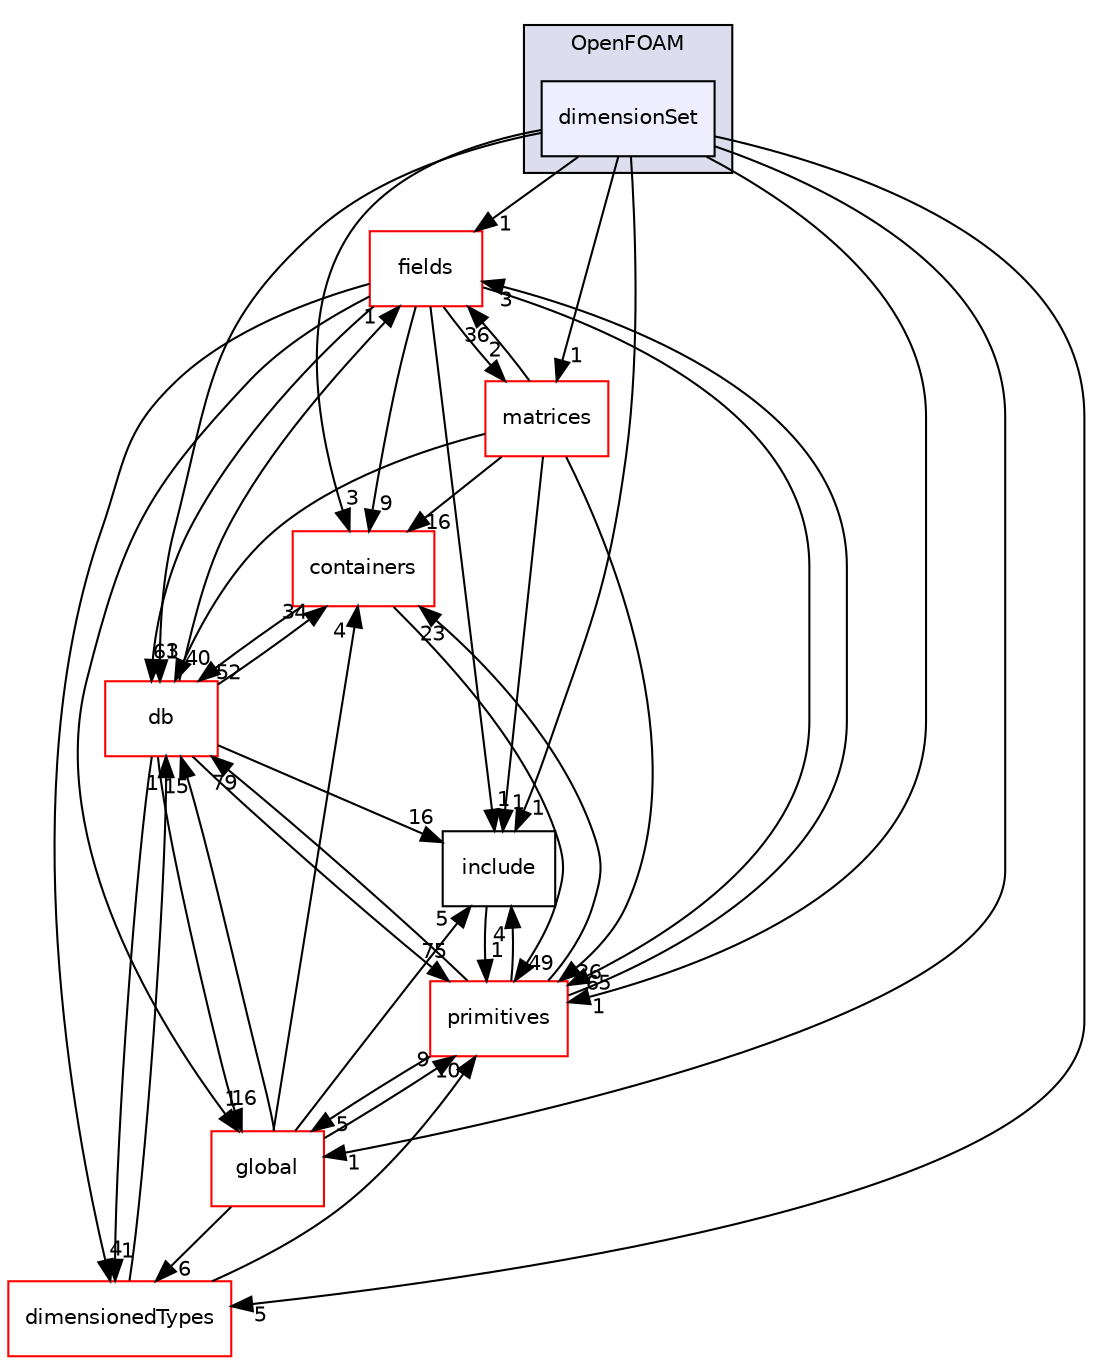 digraph "src/OpenFOAM/dimensionSet" {
  bgcolor=transparent;
  compound=true
  node [ fontsize="10", fontname="Helvetica"];
  edge [ labelfontsize="10", labelfontname="Helvetica"];
  subgraph clusterdir_c5473ff19b20e6ec4dfe5c310b3778a8 {
    graph [ bgcolor="#ddddee", pencolor="black", label="OpenFOAM" fontname="Helvetica", fontsize="10", URL="dir_c5473ff19b20e6ec4dfe5c310b3778a8.html"]
  dir_ddfbc8513dac5f891eeb54fd21e599df [shape=box, label="dimensionSet", style="filled", fillcolor="#eeeeff", pencolor="black", URL="dir_ddfbc8513dac5f891eeb54fd21e599df.html"];
  }
  dir_962442b8f989d5529fab5e0f0e4ffb74 [shape=box label="fields" color="red" URL="dir_962442b8f989d5529fab5e0f0e4ffb74.html"];
  dir_19d0872053bde092be81d7fe3f56cbf7 [shape=box label="containers" color="red" URL="dir_19d0872053bde092be81d7fe3f56cbf7.html"];
  dir_b07477ab37bc0cd7eb28fb569c691c21 [shape=box label="matrices" color="red" URL="dir_b07477ab37bc0cd7eb28fb569c691c21.html"];
  dir_d4979fdf35c07e0caec68718d229a4b4 [shape=box label="dimensionedTypes" color="red" URL="dir_d4979fdf35c07e0caec68718d229a4b4.html"];
  dir_63c634f7a7cfd679ac26c67fb30fc32f [shape=box label="db" color="red" URL="dir_63c634f7a7cfd679ac26c67fb30fc32f.html"];
  dir_8583492183f4d27c76555f8f333dd07b [shape=box label="global" color="red" URL="dir_8583492183f4d27c76555f8f333dd07b.html"];
  dir_3e50f45338116b169052b428016851aa [shape=box label="primitives" color="red" URL="dir_3e50f45338116b169052b428016851aa.html"];
  dir_e954e9f5966bc1c681a414ec8bd0ee15 [shape=box label="include" URL="dir_e954e9f5966bc1c681a414ec8bd0ee15.html"];
  dir_962442b8f989d5529fab5e0f0e4ffb74->dir_19d0872053bde092be81d7fe3f56cbf7 [headlabel="9", labeldistance=1.5 headhref="dir_002052_001932.html"];
  dir_962442b8f989d5529fab5e0f0e4ffb74->dir_b07477ab37bc0cd7eb28fb569c691c21 [headlabel="2", labeldistance=1.5 headhref="dir_002052_002168.html"];
  dir_962442b8f989d5529fab5e0f0e4ffb74->dir_d4979fdf35c07e0caec68718d229a4b4 [headlabel="4", labeldistance=1.5 headhref="dir_002052_002044.html"];
  dir_962442b8f989d5529fab5e0f0e4ffb74->dir_63c634f7a7cfd679ac26c67fb30fc32f [headlabel="61", labeldistance=1.5 headhref="dir_002052_001983.html"];
  dir_962442b8f989d5529fab5e0f0e4ffb74->dir_8583492183f4d27c76555f8f333dd07b [headlabel="1", labeldistance=1.5 headhref="dir_002052_002128.html"];
  dir_962442b8f989d5529fab5e0f0e4ffb74->dir_3e50f45338116b169052b428016851aa [headlabel="65", labeldistance=1.5 headhref="dir_002052_002355.html"];
  dir_962442b8f989d5529fab5e0f0e4ffb74->dir_e954e9f5966bc1c681a414ec8bd0ee15 [headlabel="1", labeldistance=1.5 headhref="dir_002052_002150.html"];
  dir_19d0872053bde092be81d7fe3f56cbf7->dir_63c634f7a7cfd679ac26c67fb30fc32f [headlabel="52", labeldistance=1.5 headhref="dir_001932_001983.html"];
  dir_19d0872053bde092be81d7fe3f56cbf7->dir_3e50f45338116b169052b428016851aa [headlabel="49", labeldistance=1.5 headhref="dir_001932_002355.html"];
  dir_b07477ab37bc0cd7eb28fb569c691c21->dir_962442b8f989d5529fab5e0f0e4ffb74 [headlabel="36", labeldistance=1.5 headhref="dir_002168_002052.html"];
  dir_b07477ab37bc0cd7eb28fb569c691c21->dir_19d0872053bde092be81d7fe3f56cbf7 [headlabel="16", labeldistance=1.5 headhref="dir_002168_001932.html"];
  dir_b07477ab37bc0cd7eb28fb569c691c21->dir_63c634f7a7cfd679ac26c67fb30fc32f [headlabel="40", labeldistance=1.5 headhref="dir_002168_001983.html"];
  dir_b07477ab37bc0cd7eb28fb569c691c21->dir_3e50f45338116b169052b428016851aa [headlabel="26", labeldistance=1.5 headhref="dir_002168_002355.html"];
  dir_b07477ab37bc0cd7eb28fb569c691c21->dir_e954e9f5966bc1c681a414ec8bd0ee15 [headlabel="1", labeldistance=1.5 headhref="dir_002168_002150.html"];
  dir_ddfbc8513dac5f891eeb54fd21e599df->dir_962442b8f989d5529fab5e0f0e4ffb74 [headlabel="1", labeldistance=1.5 headhref="dir_002051_002052.html"];
  dir_ddfbc8513dac5f891eeb54fd21e599df->dir_19d0872053bde092be81d7fe3f56cbf7 [headlabel="3", labeldistance=1.5 headhref="dir_002051_001932.html"];
  dir_ddfbc8513dac5f891eeb54fd21e599df->dir_b07477ab37bc0cd7eb28fb569c691c21 [headlabel="1", labeldistance=1.5 headhref="dir_002051_002168.html"];
  dir_ddfbc8513dac5f891eeb54fd21e599df->dir_d4979fdf35c07e0caec68718d229a4b4 [headlabel="5", labeldistance=1.5 headhref="dir_002051_002044.html"];
  dir_ddfbc8513dac5f891eeb54fd21e599df->dir_63c634f7a7cfd679ac26c67fb30fc32f [headlabel="3", labeldistance=1.5 headhref="dir_002051_001983.html"];
  dir_ddfbc8513dac5f891eeb54fd21e599df->dir_8583492183f4d27c76555f8f333dd07b [headlabel="1", labeldistance=1.5 headhref="dir_002051_002128.html"];
  dir_ddfbc8513dac5f891eeb54fd21e599df->dir_3e50f45338116b169052b428016851aa [headlabel="1", labeldistance=1.5 headhref="dir_002051_002355.html"];
  dir_ddfbc8513dac5f891eeb54fd21e599df->dir_e954e9f5966bc1c681a414ec8bd0ee15 [headlabel="1", labeldistance=1.5 headhref="dir_002051_002150.html"];
  dir_d4979fdf35c07e0caec68718d229a4b4->dir_63c634f7a7cfd679ac26c67fb30fc32f [headlabel="1", labeldistance=1.5 headhref="dir_002044_001983.html"];
  dir_d4979fdf35c07e0caec68718d229a4b4->dir_3e50f45338116b169052b428016851aa [headlabel="10", labeldistance=1.5 headhref="dir_002044_002355.html"];
  dir_63c634f7a7cfd679ac26c67fb30fc32f->dir_962442b8f989d5529fab5e0f0e4ffb74 [headlabel="1", labeldistance=1.5 headhref="dir_001983_002052.html"];
  dir_63c634f7a7cfd679ac26c67fb30fc32f->dir_19d0872053bde092be81d7fe3f56cbf7 [headlabel="34", labeldistance=1.5 headhref="dir_001983_001932.html"];
  dir_63c634f7a7cfd679ac26c67fb30fc32f->dir_d4979fdf35c07e0caec68718d229a4b4 [headlabel="1", labeldistance=1.5 headhref="dir_001983_002044.html"];
  dir_63c634f7a7cfd679ac26c67fb30fc32f->dir_8583492183f4d27c76555f8f333dd07b [headlabel="16", labeldistance=1.5 headhref="dir_001983_002128.html"];
  dir_63c634f7a7cfd679ac26c67fb30fc32f->dir_3e50f45338116b169052b428016851aa [headlabel="75", labeldistance=1.5 headhref="dir_001983_002355.html"];
  dir_63c634f7a7cfd679ac26c67fb30fc32f->dir_e954e9f5966bc1c681a414ec8bd0ee15 [headlabel="16", labeldistance=1.5 headhref="dir_001983_002150.html"];
  dir_8583492183f4d27c76555f8f333dd07b->dir_19d0872053bde092be81d7fe3f56cbf7 [headlabel="4", labeldistance=1.5 headhref="dir_002128_001932.html"];
  dir_8583492183f4d27c76555f8f333dd07b->dir_d4979fdf35c07e0caec68718d229a4b4 [headlabel="6", labeldistance=1.5 headhref="dir_002128_002044.html"];
  dir_8583492183f4d27c76555f8f333dd07b->dir_63c634f7a7cfd679ac26c67fb30fc32f [headlabel="15", labeldistance=1.5 headhref="dir_002128_001983.html"];
  dir_8583492183f4d27c76555f8f333dd07b->dir_3e50f45338116b169052b428016851aa [headlabel="9", labeldistance=1.5 headhref="dir_002128_002355.html"];
  dir_8583492183f4d27c76555f8f333dd07b->dir_e954e9f5966bc1c681a414ec8bd0ee15 [headlabel="5", labeldistance=1.5 headhref="dir_002128_002150.html"];
  dir_3e50f45338116b169052b428016851aa->dir_962442b8f989d5529fab5e0f0e4ffb74 [headlabel="3", labeldistance=1.5 headhref="dir_002355_002052.html"];
  dir_3e50f45338116b169052b428016851aa->dir_19d0872053bde092be81d7fe3f56cbf7 [headlabel="23", labeldistance=1.5 headhref="dir_002355_001932.html"];
  dir_3e50f45338116b169052b428016851aa->dir_63c634f7a7cfd679ac26c67fb30fc32f [headlabel="79", labeldistance=1.5 headhref="dir_002355_001983.html"];
  dir_3e50f45338116b169052b428016851aa->dir_8583492183f4d27c76555f8f333dd07b [headlabel="5", labeldistance=1.5 headhref="dir_002355_002128.html"];
  dir_3e50f45338116b169052b428016851aa->dir_e954e9f5966bc1c681a414ec8bd0ee15 [headlabel="4", labeldistance=1.5 headhref="dir_002355_002150.html"];
  dir_e954e9f5966bc1c681a414ec8bd0ee15->dir_3e50f45338116b169052b428016851aa [headlabel="1", labeldistance=1.5 headhref="dir_002150_002355.html"];
}
